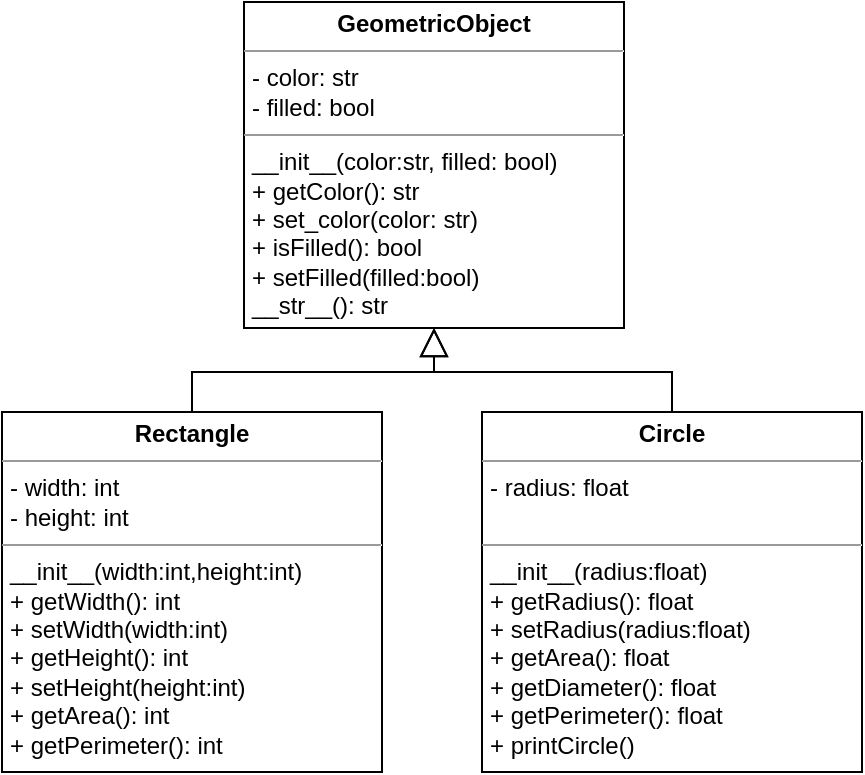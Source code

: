<mxfile version="24.8.3" pages="3">
  <diagram name="Page-1" id="c4acf3e9-155e-7222-9cf6-157b1a14988f">
    <mxGraphModel dx="1195" dy="615" grid="1" gridSize="10" guides="1" tooltips="1" connect="1" arrows="1" fold="1" page="1" pageScale="1" pageWidth="850" pageHeight="1100" background="none" math="0" shadow="0">
      <root>
        <mxCell id="0" />
        <mxCell id="1" parent="0" />
        <mxCell id="5d2195bd80daf111-18" value="&lt;p style=&quot;margin:0px;margin-top:4px;text-align:center;&quot;&gt;&lt;b style=&quot;&quot;&gt;GeometricObject&lt;/b&gt;&lt;br&gt;&lt;/p&gt;&lt;hr size=&quot;1&quot;&gt;&lt;p style=&quot;margin:0px;margin-left:4px;&quot;&gt;- color: str&lt;br&gt;- filled: bool&lt;/p&gt;&lt;hr size=&quot;1&quot;&gt;&lt;p style=&quot;margin:0px;margin-left:4px;&quot;&gt;__init__(color:str, filled: bool)&lt;/p&gt;&lt;p style=&quot;margin:0px;margin-left:4px;&quot;&gt;+ getColor(): str&lt;br&gt;+ set_color(color: str)&lt;/p&gt;&lt;p style=&quot;margin:0px;margin-left:4px;&quot;&gt;+ isFilled(): bool&lt;/p&gt;&lt;p style=&quot;margin:0px;margin-left:4px;&quot;&gt;+ setFilled(filled:bool)&lt;/p&gt;&lt;p style=&quot;margin:0px;margin-left:4px;&quot;&gt;&lt;span style=&quot;background-color: initial;&quot;&gt;__str__(): str&amp;nbsp;&lt;/span&gt;&lt;/p&gt;" style="verticalAlign=top;align=left;overflow=fill;fontSize=12;fontFamily=Helvetica;html=1;rounded=0;shadow=0;comic=0;labelBackgroundColor=none;strokeWidth=1;direction=east;" parent="1" vertex="1">
          <mxGeometry x="226" y="436" width="190" height="163" as="geometry" />
        </mxCell>
        <mxCell id="nqA3aFMmL9nmkF0PJQkB-9" style="edgeStyle=orthogonalEdgeStyle;rounded=0;orthogonalLoop=1;jettySize=auto;html=1;exitX=0.5;exitY=0;exitDx=0;exitDy=0;entryX=0.5;entryY=1;entryDx=0;entryDy=0;endArrow=block;endFill=0;endSize=12;" parent="1" source="5d2195bd80daf111-19" target="5d2195bd80daf111-18" edge="1">
          <mxGeometry relative="1" as="geometry">
            <mxPoint x="370" y="610" as="targetPoint" />
            <Array as="points">
              <mxPoint x="440" y="621" />
              <mxPoint x="321" y="621" />
            </Array>
          </mxGeometry>
        </mxCell>
        <mxCell id="5d2195bd80daf111-19" value="&lt;p style=&quot;margin:0px;margin-top:4px;text-align:center;&quot;&gt;&lt;b&gt;Circle&lt;/b&gt;&lt;/p&gt;&lt;hr size=&quot;1&quot;&gt;&lt;p style=&quot;margin:0px;margin-left:4px;&quot;&gt;- radius: float&amp;nbsp;&lt;br&gt;&lt;br&gt;&lt;/p&gt;&lt;hr size=&quot;1&quot;&gt;&lt;p style=&quot;margin:0px;margin-left:4px;&quot;&gt;__init__(radius:float)&lt;/p&gt;&lt;p style=&quot;margin:0px;margin-left:4px;&quot;&gt;+ getRadius(): float&lt;br&gt;+ setRadius(radius:float)&lt;/p&gt;&lt;p style=&quot;margin:0px;margin-left:4px;&quot;&gt;+ getArea(): float&lt;/p&gt;&lt;p style=&quot;margin:0px;margin-left:4px;&quot;&gt;+ getDiameter(): float&lt;/p&gt;&lt;p style=&quot;margin:0px;margin-left:4px;&quot;&gt;+ getPerimeter(): float&lt;/p&gt;&lt;p style=&quot;margin:0px;margin-left:4px;&quot;&gt;+ printCircle()&lt;/p&gt;" style="verticalAlign=top;align=left;overflow=fill;fontSize=12;fontFamily=Helvetica;html=1;rounded=0;shadow=0;comic=0;labelBackgroundColor=none;strokeWidth=1;direction=east;" parent="1" vertex="1">
          <mxGeometry x="345" y="641" width="190" height="180" as="geometry" />
        </mxCell>
        <mxCell id="nqA3aFMmL9nmkF0PJQkB-8" style="edgeStyle=orthogonalEdgeStyle;rounded=0;orthogonalLoop=1;jettySize=auto;html=1;exitX=0.5;exitY=0;exitDx=0;exitDy=0;entryX=0.5;entryY=1;entryDx=0;entryDy=0;endArrow=block;endFill=0;endSize=12;" parent="1" source="5d2195bd80daf111-20" target="5d2195bd80daf111-18" edge="1">
          <mxGeometry relative="1" as="geometry">
            <Array as="points">
              <mxPoint x="200" y="621" />
              <mxPoint x="321" y="621" />
            </Array>
          </mxGeometry>
        </mxCell>
        <mxCell id="5d2195bd80daf111-20" value="&lt;p style=&quot;margin:0px;margin-top:4px;text-align:center;&quot;&gt;&lt;b style=&quot;&quot;&gt;Rectangle&lt;/b&gt;&lt;/p&gt;&lt;hr size=&quot;1&quot;&gt;&lt;p style=&quot;margin:0px;margin-left:4px;&quot;&gt;- width: int&lt;br&gt;- height: int&lt;/p&gt;&lt;hr size=&quot;1&quot;&gt;&lt;p style=&quot;margin:0px;margin-left:4px;&quot;&gt;__init__(width:int,height:int)&lt;/p&gt;&lt;p style=&quot;margin:0px;margin-left:4px;&quot;&gt;&lt;span style=&quot;background-color: initial;&quot;&gt;+ getWidth(): int&lt;/span&gt;&lt;/p&gt;&lt;p style=&quot;margin:0px;margin-left:4px;&quot;&gt;+ setWidth(width:int)&lt;/p&gt;&lt;p style=&quot;margin:0px;margin-left:4px;&quot;&gt;+ getHeight(): int&lt;/p&gt;&lt;p style=&quot;margin:0px;margin-left:4px;&quot;&gt;+ setHeight(height:int)&lt;/p&gt;&lt;p style=&quot;margin:0px;margin-left:4px;&quot;&gt;+ getArea(): int&lt;/p&gt;&lt;p style=&quot;margin:0px;margin-left:4px;&quot;&gt;+ getPerimeter(): int&lt;/p&gt;" style="verticalAlign=top;align=left;overflow=fill;fontSize=12;fontFamily=Helvetica;html=1;rounded=0;shadow=0;comic=0;labelBackgroundColor=none;strokeWidth=1;direction=east;" parent="1" vertex="1">
          <mxGeometry x="105" y="641" width="190" height="180" as="geometry" />
        </mxCell>
      </root>
    </mxGraphModel>
  </diagram>
  <diagram id="nF2M3fQWc2-fodkTW7TQ" name="Page-2">
    <mxGraphModel dx="1900" dy="618" grid="1" gridSize="10" guides="1" tooltips="1" connect="1" arrows="1" fold="1" page="1" pageScale="1" pageWidth="850" pageHeight="1100" math="0" shadow="0">
      <root>
        <mxCell id="0" />
        <mxCell id="1" parent="0" />
        <mxCell id="fpKN2psiVkKKzT0TZX2--6" style="edgeStyle=orthogonalEdgeStyle;rounded=0;orthogonalLoop=1;jettySize=auto;html=1;exitX=0.5;exitY=1;exitDx=0;exitDy=0;endSize=18;endArrow=block;endFill=1;" parent="1" source="JJYD7evqTyVM66mJjlSF-1" target="JJYD7evqTyVM66mJjlSF-2" edge="1">
          <mxGeometry relative="1" as="geometry" />
        </mxCell>
        <mxCell id="YE1wtqJdCW10PpG7olos-1" value="Calls Event Manager to host an event" style="edgeLabel;html=1;align=center;verticalAlign=middle;resizable=0;points=[];" vertex="1" connectable="0" parent="fpKN2psiVkKKzT0TZX2--6">
          <mxGeometry x="-0.207" y="-3" relative="1" as="geometry">
            <mxPoint as="offset" />
          </mxGeometry>
        </mxCell>
        <mxCell id="JJYD7evqTyVM66mJjlSF-1" value="&lt;p style=&quot;margin:0px;margin-top:4px;text-align:center;&quot;&gt;&lt;b&gt;Client&lt;/b&gt;&lt;/p&gt;&lt;hr size=&quot;1&quot;&gt;&lt;p style=&quot;margin:0px;margin-left:4px;&quot;&gt;&lt;br&gt;&lt;/p&gt;&lt;hr size=&quot;1&quot;&gt;&lt;p style=&quot;margin:0px;margin-left:4px;&quot;&gt;__init__()&lt;/p&gt;&lt;p style=&quot;margin:0px;margin-left:4px;&quot;&gt;+ askEventManager()&lt;br&gt;&lt;span style=&quot;background-color: initial;&quot;&gt;__del__()&amp;nbsp;&lt;/span&gt;&lt;/p&gt;" style="verticalAlign=top;align=left;overflow=fill;fontSize=12;fontFamily=Helvetica;html=1;rounded=0;shadow=0;comic=0;labelBackgroundColor=none;strokeWidth=1;direction=east;" parent="1" vertex="1">
          <mxGeometry x="-460" y="30" width="120" height="120" as="geometry" />
        </mxCell>
        <mxCell id="fpKN2psiVkKKzT0TZX2--2" style="edgeStyle=orthogonalEdgeStyle;rounded=0;orthogonalLoop=1;jettySize=auto;html=1;exitX=0;exitY=1;exitDx=0;exitDy=0;entryX=0.5;entryY=0;entryDx=0;entryDy=0;endArrow=block;endFill=1;strokeWidth=1;endSize=18;" parent="1" source="JJYD7evqTyVM66mJjlSF-2" target="JJYD7evqTyVM66mJjlSF-4" edge="1">
          <mxGeometry relative="1" as="geometry">
            <Array as="points">
              <mxPoint x="-460" y="350" />
              <mxPoint x="-750" y="350" />
            </Array>
          </mxGeometry>
        </mxCell>
        <mxCell id="YE1wtqJdCW10PpG7olos-2" value="Call Hotel to book a venue for Marriage" style="edgeLabel;html=1;align=center;verticalAlign=middle;resizable=0;points=[];" vertex="1" connectable="0" parent="fpKN2psiVkKKzT0TZX2--2">
          <mxGeometry x="-0.063" y="-1" relative="1" as="geometry">
            <mxPoint as="offset" />
          </mxGeometry>
        </mxCell>
        <mxCell id="fpKN2psiVkKKzT0TZX2--3" style="edgeStyle=orthogonalEdgeStyle;rounded=0;orthogonalLoop=1;jettySize=auto;html=1;exitX=0.25;exitY=1;exitDx=0;exitDy=0;endArrow=block;endFill=1;endSize=18;" parent="1" source="JJYD7evqTyVM66mJjlSF-2" target="JJYD7evqTyVM66mJjlSF-5" edge="1">
          <mxGeometry relative="1" as="geometry" />
        </mxCell>
        <mxCell id="YE1wtqJdCW10PpG7olos-4" value="Order flowers" style="edgeLabel;html=1;align=center;verticalAlign=middle;resizable=0;points=[];" vertex="1" connectable="0" parent="fpKN2psiVkKKzT0TZX2--3">
          <mxGeometry x="0.103" y="2" relative="1" as="geometry">
            <mxPoint as="offset" />
          </mxGeometry>
        </mxCell>
        <mxCell id="fpKN2psiVkKKzT0TZX2--4" style="edgeStyle=orthogonalEdgeStyle;rounded=0;orthogonalLoop=1;jettySize=auto;html=1;exitX=1;exitY=1;exitDx=0;exitDy=0;entryX=0.5;entryY=0;entryDx=0;entryDy=0;endArrow=block;endFill=1;jumpSize=6;endSize=18;" parent="1" source="JJYD7evqTyVM66mJjlSF-2" target="JJYD7evqTyVM66mJjlSF-7" edge="1">
          <mxGeometry relative="1" as="geometry">
            <Array as="points">
              <mxPoint x="-340" y="350" />
              <mxPoint x="-80" y="350" />
            </Array>
          </mxGeometry>
        </mxCell>
        <mxCell id="YE1wtqJdCW10PpG7olos-6" value="Manges music" style="edgeLabel;html=1;align=center;verticalAlign=middle;resizable=0;points=[];" vertex="1" connectable="0" parent="fpKN2psiVkKKzT0TZX2--4">
          <mxGeometry x="0.018" y="1" relative="1" as="geometry">
            <mxPoint as="offset" />
          </mxGeometry>
        </mxCell>
        <mxCell id="fpKN2psiVkKKzT0TZX2--5" style="edgeStyle=orthogonalEdgeStyle;rounded=0;orthogonalLoop=1;jettySize=auto;html=1;exitX=0.75;exitY=1;exitDx=0;exitDy=0;entryX=0.5;entryY=0;entryDx=0;entryDy=0;endArrow=block;endFill=1;endSize=18;" parent="1" source="JJYD7evqTyVM66mJjlSF-2" target="JJYD7evqTyVM66mJjlSF-6" edge="1">
          <mxGeometry relative="1" as="geometry" />
        </mxCell>
        <mxCell id="YE1wtqJdCW10PpG7olos-5" value="Ordering food" style="edgeLabel;html=1;align=center;verticalAlign=middle;resizable=0;points=[];" vertex="1" connectable="0" parent="fpKN2psiVkKKzT0TZX2--5">
          <mxGeometry x="-0.095" y="4" relative="1" as="geometry">
            <mxPoint as="offset" />
          </mxGeometry>
        </mxCell>
        <mxCell id="JJYD7evqTyVM66mJjlSF-2" value="&lt;p style=&quot;margin:0px;margin-top:4px;text-align:center;&quot;&gt;&lt;b&gt;EventManager&lt;/b&gt;&lt;/p&gt;&lt;hr size=&quot;1&quot;&gt;&lt;p style=&quot;margin:0px;margin-left:4px;&quot;&gt;+ hotelier: Hotelier&lt;/p&gt;&lt;p style=&quot;margin:0px;margin-left:4px;&quot;&gt;+ florist: Florist&lt;/p&gt;&lt;p style=&quot;margin:0px;margin-left:4px;&quot;&gt;+ caterer: Caterer&lt;/p&gt;&lt;p style=&quot;margin:0px;margin-left:4px;&quot;&gt;+ musician: Musician&lt;/p&gt;&lt;hr size=&quot;1&quot;&gt;&lt;p style=&quot;margin:0px;margin-left:4px;&quot;&gt;&lt;span style=&quot;background-color: initial;&quot;&gt;__init__()&lt;/span&gt;&lt;/p&gt;&lt;p style=&quot;margin:0px;margin-left:4px;&quot;&gt;&lt;span style=&quot;background-color: initial;&quot;&gt;+ arrange()&amp;nbsp;&lt;/span&gt;&lt;/p&gt;" style="verticalAlign=top;align=left;overflow=fill;fontSize=12;fontFamily=Helvetica;html=1;rounded=0;shadow=0;comic=0;labelBackgroundColor=none;strokeWidth=1;direction=east;" parent="1" vertex="1">
          <mxGeometry x="-460" y="210" width="120" height="138" as="geometry" />
        </mxCell>
        <mxCell id="JJYD7evqTyVM66mJjlSF-4" value="&lt;p style=&quot;margin:0px;margin-top:4px;text-align:center;&quot;&gt;&lt;b&gt;Hotelier&lt;/b&gt;&lt;/p&gt;&lt;hr size=&quot;1&quot;&gt;&lt;p style=&quot;margin:0px;margin-left:4px;&quot;&gt;&lt;br&gt;&lt;/p&gt;&lt;hr size=&quot;1&quot;&gt;&lt;p style=&quot;margin:0px;margin-left:4px;&quot;&gt;__init__()&lt;/p&gt;&lt;p style=&quot;margin:0px;margin-left:4px;&quot;&gt;__isAvailable(): Bool&lt;br&gt;+bookHotel()&lt;/p&gt;" style="verticalAlign=top;align=left;overflow=fill;fontSize=12;fontFamily=Helvetica;html=1;rounded=0;shadow=0;comic=0;labelBackgroundColor=none;strokeWidth=1;direction=east;" parent="1" vertex="1">
          <mxGeometry x="-810" y="400" width="120" height="120" as="geometry" />
        </mxCell>
        <mxCell id="JJYD7evqTyVM66mJjlSF-5" value="&lt;p style=&quot;margin:0px;margin-top:4px;text-align:center;&quot;&gt;&lt;b&gt;Florist&lt;/b&gt;&lt;/p&gt;&lt;hr size=&quot;1&quot;&gt;&lt;p style=&quot;margin:0px;margin-left:4px;&quot;&gt;&lt;br&gt;&lt;/p&gt;&lt;hr size=&quot;1&quot;&gt;&lt;p style=&quot;margin:0px;margin-left:4px;&quot;&gt;__init__()&lt;/p&gt;&lt;p style=&quot;margin:0px;margin-left:4px;&quot;&gt;+ setFlowerRequirements()&lt;br&gt;&lt;/p&gt;" style="verticalAlign=top;align=left;overflow=fill;fontSize=12;fontFamily=Helvetica;html=1;rounded=0;shadow=0;comic=0;labelBackgroundColor=none;strokeWidth=1;direction=east;" parent="1" vertex="1">
          <mxGeometry x="-660" y="400" width="150" height="120" as="geometry" />
        </mxCell>
        <mxCell id="JJYD7evqTyVM66mJjlSF-6" value="&lt;p style=&quot;margin:0px;margin-top:4px;text-align:center;&quot;&gt;&lt;b&gt;Caterer&lt;/b&gt;&lt;/p&gt;&lt;hr size=&quot;1&quot;&gt;&lt;p style=&quot;margin:0px;margin-left:4px;&quot;&gt;&lt;br&gt;&lt;/p&gt;&lt;hr size=&quot;1&quot;&gt;&lt;p style=&quot;margin:0px;margin-left:4px;&quot;&gt;__init__()&lt;/p&gt;&lt;p style=&quot;margin:0px;margin-left:4px;&quot;&gt;+ setCuisine()&lt;br&gt;&lt;/p&gt;" style="verticalAlign=top;align=left;overflow=fill;fontSize=12;fontFamily=Helvetica;html=1;rounded=0;shadow=0;comic=0;labelBackgroundColor=none;strokeWidth=1;direction=east;" parent="1" vertex="1">
          <mxGeometry x="-310" y="400" width="120" height="120" as="geometry" />
        </mxCell>
        <mxCell id="JJYD7evqTyVM66mJjlSF-7" value="&lt;p style=&quot;margin:0px;margin-top:4px;text-align:center;&quot;&gt;&lt;b&gt;Musician&lt;/b&gt;&lt;/p&gt;&lt;hr size=&quot;1&quot;&gt;&lt;p style=&quot;margin:0px;margin-left:4px;&quot;&gt;&lt;br&gt;&lt;/p&gt;&lt;hr size=&quot;1&quot;&gt;&lt;p style=&quot;margin:0px;margin-left:4px;&quot;&gt;__init__()&lt;/p&gt;&lt;p style=&quot;margin:0px;margin-left:4px;&quot;&gt;+ setMusicType()&lt;br&gt;&lt;/p&gt;" style="verticalAlign=top;align=left;overflow=fill;fontSize=12;fontFamily=Helvetica;html=1;rounded=0;shadow=0;comic=0;labelBackgroundColor=none;strokeWidth=1;direction=east;" parent="1" vertex="1">
          <mxGeometry x="-140" y="400" width="120" height="120" as="geometry" />
        </mxCell>
      </root>
    </mxGraphModel>
  </diagram>
  <diagram id="kt6uELQtaNHQHAFXx9od" name="Page-3">
    <mxGraphModel dx="1500" dy="883" grid="1" gridSize="10" guides="1" tooltips="1" connect="1" arrows="1" fold="1" page="1" pageScale="1" pageWidth="850" pageHeight="1100" math="0" shadow="0">
      <root>
        <mxCell id="0" />
        <mxCell id="1" parent="0" />
        <mxCell id="aO-S1Y0YZM0kH5Uufy1G-1" value="Client" style="shape=umlLifeline;perimeter=lifelinePerimeter;whiteSpace=wrap;html=1;container=1;dropTarget=0;collapsible=0;recursiveResize=0;outlineConnect=0;portConstraint=eastwest;newEdgeStyle={&quot;edgeStyle&quot;:&quot;elbowEdgeStyle&quot;,&quot;elbow&quot;:&quot;vertical&quot;,&quot;curved&quot;:0,&quot;rounded&quot;:0};" parent="1" vertex="1">
          <mxGeometry x="59" y="120" width="100" height="680" as="geometry" />
        </mxCell>
        <mxCell id="aO-S1Y0YZM0kH5Uufy1G-37" value="" style="html=1;points=[[0,0,0,0,5],[0,1,0,0,-5],[1,0,0,0,5],[1,1,0,0,-5]];perimeter=orthogonalPerimeter;outlineConnect=0;targetShapes=umlLifeline;portConstraint=eastwest;newEdgeStyle={&quot;curved&quot;:0,&quot;rounded&quot;:0};" parent="aO-S1Y0YZM0kH5Uufy1G-1" vertex="1">
          <mxGeometry x="45" y="80" width="10" height="520" as="geometry" />
        </mxCell>
        <mxCell id="aO-S1Y0YZM0kH5Uufy1G-2" value="EventManager" style="shape=umlLifeline;perimeter=lifelinePerimeter;whiteSpace=wrap;html=1;container=1;dropTarget=0;collapsible=0;recursiveResize=0;outlineConnect=0;portConstraint=eastwest;newEdgeStyle={&quot;edgeStyle&quot;:&quot;elbowEdgeStyle&quot;,&quot;elbow&quot;:&quot;vertical&quot;,&quot;curved&quot;:0,&quot;rounded&quot;:0};" parent="1" vertex="1">
          <mxGeometry x="198" y="120" width="100" height="680" as="geometry" />
        </mxCell>
        <mxCell id="aO-S1Y0YZM0kH5Uufy1G-35" value="" style="html=1;points=[[0,0,0,0,5],[0,1,0,0,-5],[1,0,0,0,5],[1,1,0,0,-5]];perimeter=orthogonalPerimeter;outlineConnect=0;targetShapes=umlLifeline;portConstraint=eastwest;newEdgeStyle={&quot;curved&quot;:0,&quot;rounded&quot;:0};" parent="aO-S1Y0YZM0kH5Uufy1G-2" vertex="1">
          <mxGeometry x="45" y="120" width="10" height="440" as="geometry" />
        </mxCell>
        <mxCell id="aO-S1Y0YZM0kH5Uufy1G-3" value="Hotelier" style="shape=umlLifeline;perimeter=lifelinePerimeter;whiteSpace=wrap;html=1;container=1;dropTarget=0;collapsible=0;recursiveResize=0;outlineConnect=0;portConstraint=eastwest;newEdgeStyle={&quot;edgeStyle&quot;:&quot;elbowEdgeStyle&quot;,&quot;elbow&quot;:&quot;vertical&quot;,&quot;curved&quot;:0,&quot;rounded&quot;:0};" parent="1" vertex="1">
          <mxGeometry x="320" y="120" width="100" height="680" as="geometry" />
        </mxCell>
        <mxCell id="aO-S1Y0YZM0kH5Uufy1G-36" value="" style="html=1;points=[[0,0,0,0,5],[0,1,0,0,-5],[1,0,0,0,5],[1,1,0,0,-5]];perimeter=orthogonalPerimeter;outlineConnect=0;targetShapes=umlLifeline;portConstraint=eastwest;newEdgeStyle={&quot;curved&quot;:0,&quot;rounded&quot;:0};" parent="aO-S1Y0YZM0kH5Uufy1G-3" vertex="1">
          <mxGeometry x="45" y="150" width="10" height="90" as="geometry" />
        </mxCell>
        <mxCell id="lfmwmqZSeTbtWnpHBggQ-3" value="" style="html=1;points=[[0,0,0,0,5],[0,1,0,0,-5],[1,0,0,0,5],[1,1,0,0,-5]];perimeter=orthogonalPerimeter;outlineConnect=0;targetShapes=umlLifeline;portConstraint=eastwest;newEdgeStyle={&quot;curved&quot;:0,&quot;rounded&quot;:0};" parent="aO-S1Y0YZM0kH5Uufy1G-3" vertex="1">
          <mxGeometry x="45" y="150" width="10" height="90" as="geometry" />
        </mxCell>
        <mxCell id="lfmwmqZSeTbtWnpHBggQ-4" value="__isAvailable()" style="html=1;align=left;spacingLeft=2;endArrow=block;rounded=0;edgeStyle=orthogonalEdgeStyle;curved=0;rounded=0;" parent="aO-S1Y0YZM0kH5Uufy1G-3" target="lfmwmqZSeTbtWnpHBggQ-3" edge="1">
          <mxGeometry relative="1" as="geometry">
            <mxPoint x="50" y="165" as="sourcePoint" />
            <Array as="points">
              <mxPoint x="80" y="195" />
            </Array>
          </mxGeometry>
        </mxCell>
        <mxCell id="aO-S1Y0YZM0kH5Uufy1G-4" value="Florist" style="shape=umlLifeline;perimeter=lifelinePerimeter;whiteSpace=wrap;html=1;container=1;dropTarget=0;collapsible=0;recursiveResize=0;outlineConnect=0;portConstraint=eastwest;newEdgeStyle={&quot;edgeStyle&quot;:&quot;elbowEdgeStyle&quot;,&quot;elbow&quot;:&quot;vertical&quot;,&quot;curved&quot;:0,&quot;rounded&quot;:0};" parent="1" vertex="1">
          <mxGeometry x="440" y="120" width="100" height="680" as="geometry" />
        </mxCell>
        <mxCell id="aO-S1Y0YZM0kH5Uufy1G-5" value="Caterer" style="shape=umlLifeline;perimeter=lifelinePerimeter;whiteSpace=wrap;html=1;container=1;dropTarget=0;collapsible=0;recursiveResize=0;outlineConnect=0;portConstraint=eastwest;newEdgeStyle={&quot;edgeStyle&quot;:&quot;elbowEdgeStyle&quot;,&quot;elbow&quot;:&quot;vertical&quot;,&quot;curved&quot;:0,&quot;rounded&quot;:0};" parent="1" vertex="1">
          <mxGeometry x="560" y="120" width="100" height="680" as="geometry" />
        </mxCell>
        <mxCell id="lfmwmqZSeTbtWnpHBggQ-1" value="" style="html=1;points=[[0,0,0,0,5],[0,1,0,0,-5],[1,0,0,0,5],[1,1,0,0,-5]];perimeter=orthogonalPerimeter;outlineConnect=0;targetShapes=umlLifeline;portConstraint=eastwest;newEdgeStyle={&quot;curved&quot;:0,&quot;rounded&quot;:0};" parent="aO-S1Y0YZM0kH5Uufy1G-5" vertex="1">
          <mxGeometry x="45" y="402" width="10" height="40" as="geometry" />
        </mxCell>
        <mxCell id="aO-S1Y0YZM0kH5Uufy1G-6" value="Musician" style="shape=umlLifeline;perimeter=lifelinePerimeter;whiteSpace=wrap;html=1;container=1;dropTarget=0;collapsible=0;recursiveResize=0;outlineConnect=0;portConstraint=eastwest;newEdgeStyle={&quot;edgeStyle&quot;:&quot;elbowEdgeStyle&quot;,&quot;elbow&quot;:&quot;vertical&quot;,&quot;curved&quot;:0,&quot;rounded&quot;:0};" parent="1" vertex="1">
          <mxGeometry x="680" y="120" width="100" height="680" as="geometry" />
        </mxCell>
        <mxCell id="lfmwmqZSeTbtWnpHBggQ-2" value="" style="html=1;points=[[0,0,0,0,5],[0,1,0,0,-5],[1,0,0,0,5],[1,1,0,0,-5]];perimeter=orthogonalPerimeter;outlineConnect=0;targetShapes=umlLifeline;portConstraint=eastwest;newEdgeStyle={&quot;curved&quot;:0,&quot;rounded&quot;:0};" parent="aO-S1Y0YZM0kH5Uufy1G-6" vertex="1">
          <mxGeometry x="45" y="481" width="10" height="40" as="geometry" />
        </mxCell>
        <mxCell id="aO-S1Y0YZM0kH5Uufy1G-14" value="arrange()" style="html=1;verticalAlign=bottom;endArrow=block;curved=0;rounded=0;endSize=12;" parent="1" source="aO-S1Y0YZM0kH5Uufy1G-1" edge="1">
          <mxGeometry width="80" relative="1" as="geometry">
            <mxPoint x="120" y="240" as="sourcePoint" />
            <mxPoint x="243" y="240" as="targetPoint" />
          </mxGeometry>
        </mxCell>
        <mxCell id="aO-S1Y0YZM0kH5Uufy1G-21" value="&quot;Hotel is booked&quot;" style="html=1;verticalAlign=bottom;endArrow=open;dashed=1;endSize=12;curved=0;rounded=0;" parent="1" edge="1">
          <mxGeometry relative="1" as="geometry">
            <mxPoint x="365" y="359.76" as="sourcePoint" />
            <mxPoint x="245" y="359.76" as="targetPoint" />
          </mxGeometry>
        </mxCell>
        <mxCell id="aO-S1Y0YZM0kH5Uufy1G-22" value="setFlowerRequrements()" style="html=1;verticalAlign=bottom;endArrow=block;curved=0;rounded=0;endSize=12;" parent="1" target="aO-S1Y0YZM0kH5Uufy1G-23" edge="1">
          <mxGeometry x="-0.001" width="80" relative="1" as="geometry">
            <mxPoint x="240" y="421" as="sourcePoint" />
            <mxPoint x="320" y="421" as="targetPoint" />
            <mxPoint as="offset" />
          </mxGeometry>
        </mxCell>
        <mxCell id="aO-S1Y0YZM0kH5Uufy1G-24" value="&quot;Carnations, Roses and Lilies are to be used&quot;" style="html=1;verticalAlign=bottom;endArrow=open;dashed=1;endSize=12;curved=0;rounded=0;" parent="1" edge="1">
          <mxGeometry relative="1" as="geometry">
            <mxPoint x="490" y="481" as="sourcePoint" />
            <mxPoint x="245" y="481" as="targetPoint" />
          </mxGeometry>
        </mxCell>
        <mxCell id="aO-S1Y0YZM0kH5Uufy1G-23" value="" style="html=1;points=[[0,0,0,0,5],[0,1,0,0,-5],[1,0,0,0,5],[1,1,0,0,-5]];perimeter=orthogonalPerimeter;outlineConnect=0;targetShapes=umlLifeline;portConstraint=eastwest;newEdgeStyle={&quot;curved&quot;:0,&quot;rounded&quot;:0};" parent="1" vertex="1">
          <mxGeometry x="485" y="421" width="10" height="59" as="geometry" />
        </mxCell>
        <mxCell id="aO-S1Y0YZM0kH5Uufy1G-25" value="setCuisine()" style="html=1;verticalAlign=bottom;endArrow=block;curved=0;rounded=0;endSize=12;" parent="1" edge="1">
          <mxGeometry width="80" relative="1" as="geometry">
            <mxPoint x="250" y="520" as="sourcePoint" />
            <mxPoint x="609.5" y="520" as="targetPoint" />
          </mxGeometry>
        </mxCell>
        <mxCell id="aO-S1Y0YZM0kH5Uufy1G-27" value="&quot;Chinese &amp;amp; Continental Cuisine will be served&quot;" style="html=1;verticalAlign=bottom;endArrow=open;dashed=1;endSize=12;curved=0;rounded=0;" parent="1" edge="1">
          <mxGeometry relative="1" as="geometry">
            <mxPoint x="610" y="562" as="sourcePoint" />
            <mxPoint x="239.81" y="562" as="targetPoint" />
          </mxGeometry>
        </mxCell>
        <mxCell id="aO-S1Y0YZM0kH5Uufy1G-29" value="setMusicType()" style="html=1;verticalAlign=bottom;endArrow=block;curved=0;rounded=0;endSize=12;" parent="1" edge="1">
          <mxGeometry width="80" relative="1" as="geometry">
            <mxPoint x="240" y="600" as="sourcePoint" />
            <mxPoint x="729.5" y="600" as="targetPoint" />
          </mxGeometry>
        </mxCell>
        <mxCell id="aO-S1Y0YZM0kH5Uufy1G-31" value="&quot;Jazz and Classical will be played&quot;" style="html=1;verticalAlign=bottom;endArrow=open;dashed=1;endSize=12;curved=0;rounded=0;" parent="1" edge="1">
          <mxGeometry relative="1" as="geometry">
            <mxPoint x="730" y="642" as="sourcePoint" />
            <mxPoint x="239.81" y="642" as="targetPoint" />
          </mxGeometry>
        </mxCell>
        <mxCell id="aO-S1Y0YZM0kH5Uufy1G-33" value="&quot;Good news, we are set&quot;" style="html=1;verticalAlign=bottom;endArrow=open;dashed=1;endSize=12;curved=0;rounded=0;" parent="1" edge="1">
          <mxGeometry relative="1" as="geometry">
            <mxPoint x="240" y="680" as="sourcePoint" />
            <mxPoint x="108.389" y="680" as="targetPoint" />
          </mxGeometry>
        </mxCell>
        <mxCell id="aO-S1Y0YZM0kH5Uufy1G-34" value="bookHotel()" style="html=1;verticalAlign=bottom;endArrow=block;curved=0;rounded=0;endSize=12;" parent="1" edge="1">
          <mxGeometry width="80" relative="1" as="geometry">
            <mxPoint x="250" y="269.89" as="sourcePoint" />
            <mxPoint x="365" y="270" as="targetPoint" />
          </mxGeometry>
        </mxCell>
      </root>
    </mxGraphModel>
  </diagram>
</mxfile>

